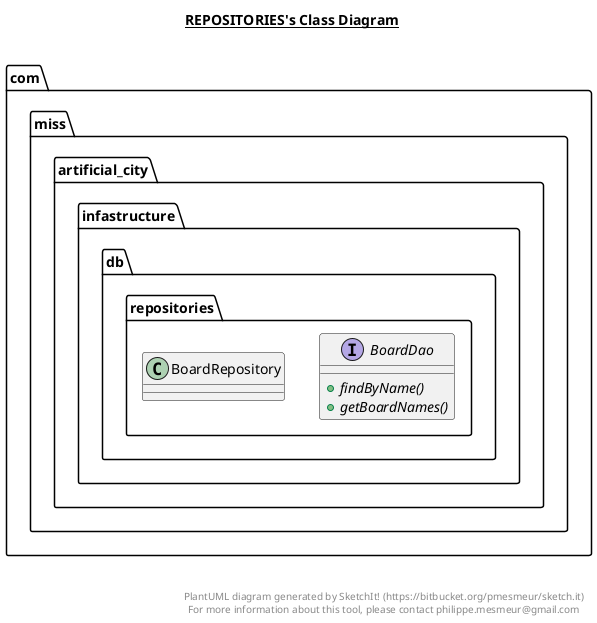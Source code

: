 @startuml

title __REPOSITORIES's Class Diagram__\n

  package com.miss.artificial_city {
    package com.miss.artificial_city.infastructure.db.repositories {
      interface BoardDao {
          {abstract} + findByName()
          {abstract} + getBoardNames()
      }
    }
  }
  

  package com.miss.artificial_city {
    package com.miss.artificial_city.infastructure.db.repositories {
      class BoardRepository {
      }
    }
  }
  



right footer


PlantUML diagram generated by SketchIt! (https://bitbucket.org/pmesmeur/sketch.it)
For more information about this tool, please contact philippe.mesmeur@gmail.com
endfooter

@enduml
